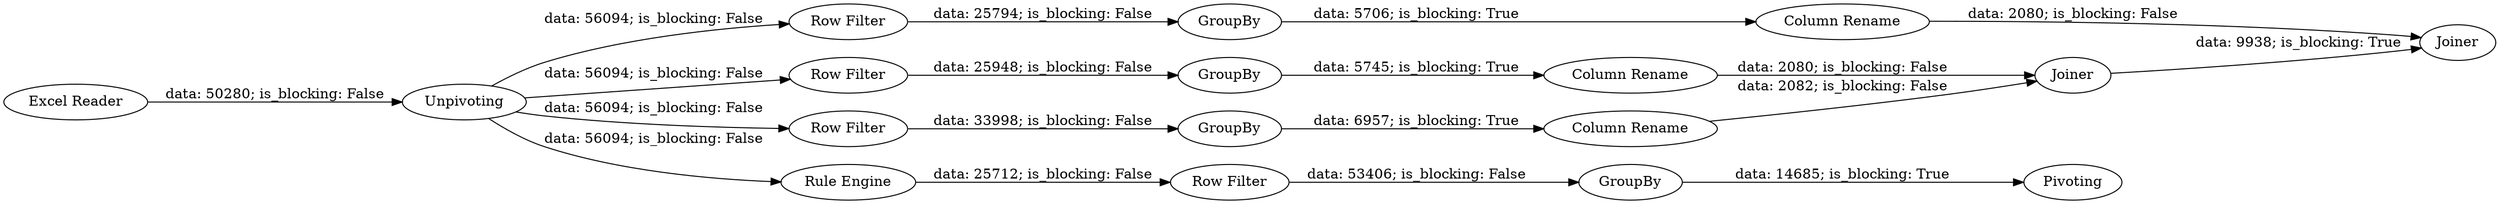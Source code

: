 digraph {
	"-4341511375775960978_13" [label=Joiner]
	"-4341511375775960978_4" [label="Row Filter"]
	"-4341511375775960978_16" [label=GroupBy]
	"-4341511375775960978_1" [label="Excel Reader"]
	"-4341511375775960978_2" [label=Unpivoting]
	"-4341511375775960978_17" [label=Pivoting]
	"-4341511375775960978_5" [label="Row Filter"]
	"-4341511375775960978_10" [label="Column Rename"]
	"-4341511375775960978_6" [label=GroupBy]
	"-4341511375775960978_7" [label="Column Rename"]
	"-4341511375775960978_11" [label=GroupBy]
	"-4341511375775960978_15" [label="Row Filter"]
	"-4341511375775960978_8" [label="Column Rename"]
	"-4341511375775960978_14" [label="Rule Engine"]
	"-4341511375775960978_3" [label="Row Filter"]
	"-4341511375775960978_9" [label=GroupBy]
	"-4341511375775960978_12" [label=Joiner]
	"-4341511375775960978_3" -> "-4341511375775960978_6" [label="data: 25948; is_blocking: False"]
	"-4341511375775960978_11" -> "-4341511375775960978_10" [label="data: 5706; is_blocking: True"]
	"-4341511375775960978_6" -> "-4341511375775960978_7" [label="data: 5745; is_blocking: True"]
	"-4341511375775960978_2" -> "-4341511375775960978_4" [label="data: 56094; is_blocking: False"]
	"-4341511375775960978_7" -> "-4341511375775960978_12" [label="data: 2080; is_blocking: False"]
	"-4341511375775960978_15" -> "-4341511375775960978_16" [label="data: 53406; is_blocking: False"]
	"-4341511375775960978_1" -> "-4341511375775960978_2" [label="data: 50280; is_blocking: False"]
	"-4341511375775960978_12" -> "-4341511375775960978_13" [label="data: 9938; is_blocking: True"]
	"-4341511375775960978_2" -> "-4341511375775960978_14" [label="data: 56094; is_blocking: False"]
	"-4341511375775960978_16" -> "-4341511375775960978_17" [label="data: 14685; is_blocking: True"]
	"-4341511375775960978_9" -> "-4341511375775960978_8" [label="data: 6957; is_blocking: True"]
	"-4341511375775960978_10" -> "-4341511375775960978_13" [label="data: 2080; is_blocking: False"]
	"-4341511375775960978_4" -> "-4341511375775960978_9" [label="data: 33998; is_blocking: False"]
	"-4341511375775960978_5" -> "-4341511375775960978_11" [label="data: 25794; is_blocking: False"]
	"-4341511375775960978_14" -> "-4341511375775960978_15" [label="data: 25712; is_blocking: False"]
	"-4341511375775960978_8" -> "-4341511375775960978_12" [label="data: 2082; is_blocking: False"]
	"-4341511375775960978_2" -> "-4341511375775960978_3" [label="data: 56094; is_blocking: False"]
	"-4341511375775960978_2" -> "-4341511375775960978_5" [label="data: 56094; is_blocking: False"]
	rankdir=LR
}
